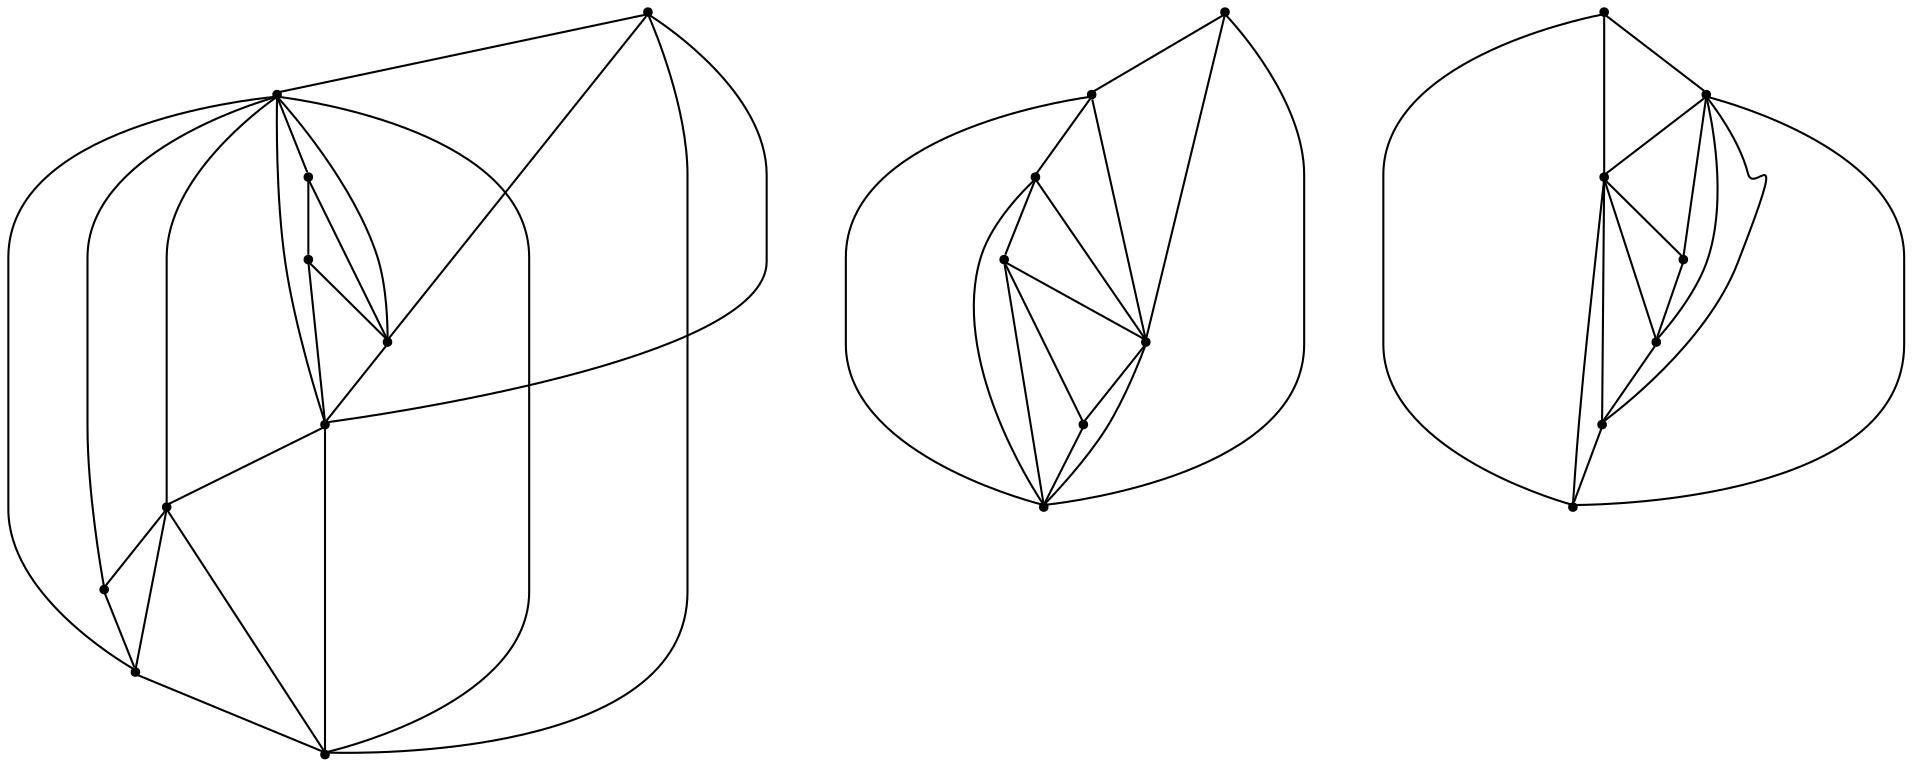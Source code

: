 graph {
  node [shape=point,comment="{\"directed\":false,\"doi\":\"10.1007/978-3-540-70904-6_15\",\"figure\":\"4 (2)\"}"]

  v0 [pos="1418.3867323764534,870.9070841471353"]
  v1 [pos="1221.6512172965117,770.081043243408"]
  v2 [pos="1374.4869140625,870.9070841471353"]
  v3 [pos="1330.586046511628,870.9070841471353"]
  v4 [pos="1285.0608966206396,1046.540323893229"]
  v5 [pos="1478.5458757267443,870.9070841471353"]
  v6 [pos="1285.0598791787788,870.9070841471353"]
  v7 [pos="1285.059879178779,916.4435704549152"]
  v8 [pos="1285.059879178779,999.3809382120767"]
  v9 [pos="1285.059879178779,963.6018753051757"]
  v10 [pos="890.0989325944768,883.9184443155923"]
  v11 [pos="693.3612872456395,1002.6320775349934"]
  v12 [pos="693.3612872456395,755.4445584615071"]
  v13 [pos="838.068386627907,883.9184443155923"]
  v14 [pos="786.0379042514535,883.9184443155922"]
  v15 [pos="734.0073423873547,883.9184443155923"]
  v16 [pos="347.58133402979655,792.8476333618163"]
  v17 [pos="219.13138172238374,752.193514506022"]
  v18 [pos="466.2731763263081,752.193514506022"]
  v19 [pos="347.58133402979655,844.8872248331704"]
  v20 [pos="347.58133402979655,896.9268163045247"]
  v21 [pos="347.58133402979655,948.9664077758787"]
  v22 [pos="942.1262672601745,883.917427062988"]
  v23 [pos="345.95288653706393,1001.0060628255206"]

  v0 -- v1 [id="-1",pos="1418.3867323764534,870.9070841471353 1416.7594295058138,870.9060033162433 1320.833230377907,820.4935073852538 1221.6512172965117,770.081043243408"]
  v17 -- v18 [id="-2",pos="219.13138172238374,752.193514506022 466.2731763263081,752.193514506022 466.2731763263081,752.193514506022 466.2731763263081,752.193514506022"]
  v23 -- v17 [id="-4",pos="345.95288653706393,1001.0060628255206 219.13138172238374,752.193514506022 219.13138172238374,752.193514506022 219.13138172238374,752.193514506022"]
  v23 -- v21 [id="-6",pos="345.95288653706393,1001.0060628255206 347.58133402979655,948.9664077758787 347.58133402979655,948.9664077758787 347.58133402979655,948.9664077758787"]
  v21 -- v20 [id="-7",pos="347.58133402979655,948.9664077758787 347.58133402979655,896.9268163045247 347.58133402979655,896.9268163045247 347.58133402979655,896.9268163045247"]
  v20 -- v19 [id="-8",pos="347.58133402979655,896.9268163045247 347.58133402979655,844.8872248331704 347.58133402979655,844.8872248331704 347.58133402979655,844.8872248331704"]
  v19 -- v16 [id="-9",pos="347.58133402979655,844.8872248331704 347.58133402979655,792.8476333618163 347.58133402979655,792.8476333618163 347.58133402979655,792.8476333618163"]
  v18 -- v23 [id="-24",pos="466.2731763263081,752.193514506022 345.95288653706393,1001.0060628255206 345.95288653706393,1001.0060628255206 345.95288653706393,1001.0060628255206"]
  v11 -- v22 [id="-26",pos="693.3612872456395,1002.6320775349934 942.1262672601745,883.917427062988 942.1262672601745,883.917427062988 942.1262672601745,883.917427062988"]
  v12 -- v11 [id="-29",pos="693.3612872456395,755.4445584615071 693.3612872456395,1002.6320775349934 693.3612872456395,1002.6320775349934 693.3612872456395,1002.6320775349934"]
  v15 -- v14 [id="-32",pos="734.0073423873547,883.9184443155923 786.0379042514535,883.9184443155922 786.0379042514535,883.9184443155922 786.0379042514535,883.9184443155922"]
  v14 -- v13 [id="-33",pos="786.0379042514535,883.9184443155922 838.068386627907,883.9184443155923 838.068386627907,883.9184443155923 838.068386627907,883.9184443155923"]
  v13 -- v10 [id="-34",pos="838.068386627907,883.9184443155923 890.0989325944768,883.9184443155923 890.0989325944768,883.9184443155923 890.0989325944768,883.9184443155923"]
  v10 -- v22 [id="-35",pos="890.0989325944768,883.9184443155923 942.1262672601745,883.917427062988 942.1262672601745,883.917427062988 942.1262672601745,883.917427062988"]
  v22 -- v12 [id="-59",pos="942.1262672601745,883.917427062988 693.3612872456395,755.4445584615071 693.3612872456395,755.4445584615071 693.3612872456395,755.4445584615071"]
  v1 -- v5 [id="-62",pos="1221.6512172965117,770.081043243408 1478.5458757267443,870.9070841471353 1478.5458757267443,870.9070841471353 1478.5458757267443,870.9070841471353"]
  v4 -- v8 [id="-64",pos="1285.0608966206396,1046.540323893229 1285.059879178779,999.3809382120767 1285.059879178779,999.3809382120767 1285.059879178779,999.3809382120767"]
  v8 -- v9 [id="-65",pos="1285.059879178779,999.3809382120767 1285.059879178779,963.6018753051757 1285.059879178779,963.6018753051757 1285.059879178779,963.6018753051757"]
  v9 -- v7 [id="-66",pos="1285.059879178779,963.6018753051757 1285.059879178779,916.4435704549152 1285.059879178779,916.4435704549152 1285.059879178779,916.4435704549152"]
  v7 -- v6 [id="-67",pos="1285.059879178779,916.4435704549152 1285.0598791787788,870.9070841471353 1285.0598791787788,870.9070841471353 1285.0598791787788,870.9070841471353"]
  v9 -- v1 [id="-72",pos="1285.059879178779,963.6018753051757 1221.6512172965117,770.081043243408 1221.6512172965117,770.081043243408 1221.6512172965117,770.081043243408"]
  v6 -- v3 [id="-78",pos="1285.0598791787788,870.9070841471353 1330.586046511628,870.9070841471353 1330.586046511628,870.9070841471353 1330.586046511628,870.9070841471353"]
  v3 -- v2 [id="-79",pos="1330.586046511628,870.9070841471353 1374.4869140625,870.9070841471353 1374.4869140625,870.9070841471353 1374.4869140625,870.9070841471353"]
  v2 -- v0 [id="-80",pos="1374.4869140625,870.9070841471353 1418.3867323764534,870.9070841471353 1418.3867323764534,870.9070841471353 1418.3867323764534,870.9070841471353"]
  v0 -- v5 [id="-81",pos="1418.3867323764534,870.9070841471353 1478.5458757267443,870.9070841471353 1478.5458757267443,870.9070841471353 1478.5458757267443,870.9070841471353"]
  v5 -- v9 [id="-98",pos="1478.5458757267443,870.9070841471353 1285.059879178779,963.6018753051757 1285.059879178779,963.6018753051757 1285.059879178779,963.6018753051757"]
  v21 -- v17 [id="-100",pos="347.58133402979655,948.9664077758787 349.2066497093023,948.9643732706704 282.54424055232556,846.514320373535 219.13138172238374,752.193514506022"]
  v21 -- v18 [id="-101",pos="347.58133402979655,948.9664077758787 349.2066497093023,948.9643732706704 407.7383630087209,848.1393814086913 466.2731763263081,752.193514506022"]
  v20 -- v18 [id="-104",pos="347.58133402979655,896.9268163045247 349.2066497093023,896.9268163045246 407.7383630087209,822.11856842041 466.2731763263081,752.193514506022"]
  v20 -- v17 [id="-105",pos="347.58133402979655,896.9268163045247 349.2066497093023,896.9268163045246 282.54424055232556,822.11856842041 219.13138172238374,752.193514506022"]
  v19 -- v18 [id="-108",pos="347.58133402979655,844.8872248331704 349.2066497093023,844.885190327962 407.7383630087209,799.3560155232746 466.2731763263081,752.193514506022"]
  v19 -- v17 [id="-109",pos="347.58133402979655,844.8872248331704 349.2066497093023,844.885190327962 284.1695403343023,799.3560155232746 219.13138172238374,752.193514506022"]
  v16 -- v18 [id="-112",pos="347.58133402979655,792.8476333618163 349.2066497093023,792.8476333618163 412.6183957122093,773.3352025349933 466.2731763263081,752.193514506022"]
  v16 -- v17 [id="-113",pos="347.58133402979655,792.8476333618163 349.2066497093023,792.8476333618163 282.54424055232556,773.3352025349933 219.13138172238374,752.193514506022"]
  v15 -- v11 [id="-116",pos="734.0073423873547,883.9184443155923 732.3821220930232,882.293637593587 712.8701308139534,945.7142512003579 693.3612872456395,1002.6320775349934"]
  v15 -- v12 [id="-117",pos="734.0073423873547,883.9184443155923 732.3821220930232,882.293637593587 712.8701308139534,817.2393163045246 693.3612872456395,755.4445584615071"]
  v14 -- v12 [id="-124",pos="786.0379042514535,883.9184443155922 784.4125726744186,882.293637593587 738.8873909883721,818.8684463500975 693.3612872456395,755.4445584615071"]
  v14 -- v11 [id="-126",pos="786.0379042514535,883.9184443155922 784.4125726744186,882.293637593587 738.8873909883721,940.8352533976235 693.3612872456395,1002.6320775349934"]
  v13 -- v11 [id="-132",pos="838.068386627907,883.9184443155923 836.4431504360465,882.293637593587 761.6499818313954,942.4600601196288 693.3612872456395,1002.6320775349934"]
  v13 -- v12 [id="-134",pos="838.068386627907,883.9184443155923 836.4431504360465,882.293637593587 761.6499818313954,817.2393163045246 693.3612872456395,755.4445584615071"]
  v10 -- v11 [id="-140",pos="890.0989325944768,883.9184443155923 888.4736010174419,882.293637593587 787.6631722383721,942.4600601196288 693.3612872456395,1002.6320775349934"]
  v10 -- v12 [id="-141",pos="890.0989325944768,883.9184443155923 888.4736010174419,882.293637593587 786.0379360465116,817.2393163045246 693.3612872456395,755.4445584615071"]
  v1 -- v4 [id="-148",pos="1221.6512172965117,770.081043243408 1213.5216024709302,766.826820373535 1249.2906613372093,909.9392573038735 1285.0608966206396,1046.540323893229"]
  v9 -- v0 [id="-154",pos="1285.059879178779,963.6018753051757 1283.4346111918605,963.6018753051757 1351.7222565406976,916.4435704549152 1418.3867323764534,870.9070841471353"]
  v9 -- v2 [id="-156",pos="1285.059879178779,963.6018753051757 1285.0598473837208,958.7269465128579 1327.334429505814,914.8144404093423 1374.4869140625,870.9070841471353"]
  v8 -- v5 [id="-158",pos="1285.059879178779,999.3809382120767 1286.6852107558138,1002.6310602823892 1380.9902434593023,937.585131327311 1478.5458757267443,870.9070841471353"]
  v7 -- v1 [id="-160",pos="1285.059879178779,916.4435704549152 1286.6852107558138,922.9476292928058 1254.1666242732558,841.6350682576496 1221.6512172965117,770.081043243408"]
  v7 -- v2 [id="-162",pos="1285.059879178779,916.4435704549152 1286.6852107558138,909.9392573038735 1330.5850290697674,890.4227574666339 1374.4869140625,870.9070841471353"]
  v7 -- v3 [id="-163",pos="1285.059879178779,916.4435704549152 1286.6852107558138,909.9392573038735 1307.8266351744187,892.0475641886392 1330.586046511628,870.9070841471353"]
  v6 -- v1 [id="-166",pos="1285.0598791787788,870.9070841471353 1286.6852107558138,870.9060033162433 1255.7960574127908,820.4935073852538 1221.6512172965117,770.081043243408"]
  v4 -- v5 [id="-168",pos="1285.0608966206396,1046.540323893229 1288.3104469476743,1046.5392430623372 1387.4956395348836,955.4727554321288 1478.5458757267443,870.9070841471353"]
  v3 -- v1 [id="-170",pos="1330.586046511628,870.9070841471353 1325.7090661337209,870.9060033162433 1276.9334120639535,822.11856842041 1221.6512172965117,770.081043243408"]
  v2 -- v1 [id="-172",pos="1374.4869140625,870.9070841471353 1377.7396438953488,870.9060033162433 1296.441206395349,818.8684463500975 1221.6512172965117,770.081043243408"]
}